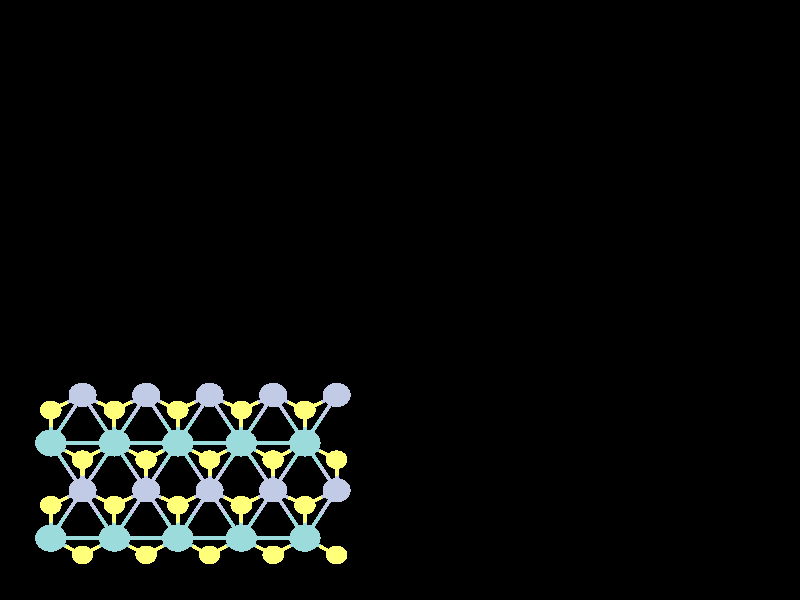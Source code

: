 #include "colors.inc"
#include "finish.inc"

global_settings {assumed_gamma 1 max_trace_level 6}
background {color White transmit 1.0}
camera {orthographic
  right -39.36*x up 34.04*y
  direction 1.00*z
  location <0,0,50.00> look_at <0,0,0>}


light_source {<  2.00,   3.00,  40.00> color White
  area_light <0.70, 0, 0>, <0, 0.70, 0>, 3, 3
  adaptive 1 jitter}
// no fog
#declare simple = finish {phong 0.7}
#declare pale = finish {ambient 0.5 diffuse 0.85 roughness 0.001 specular 0.200 }
#declare intermediate = finish {ambient 0.3 diffuse 0.6 specular 0.1 roughness 0.04}
#declare vmd = finish {ambient 0.0 diffuse 0.65 phong 0.1 phong_size 40.0 specular 0.5 }
#declare jmol = finish {ambient 0.2 diffuse 0.6 specular 1 roughness 0.001 metallic}
#declare ase2 = finish {ambient 0.05 brilliance 3 diffuse 0.6 metallic specular 0.7 roughness 0.04 reflection 0.15}
#declare ase3 = finish {ambient 0.15 brilliance 2 diffuse 0.6 metallic specular 1.0 roughness 0.001 reflection 0.0}
#declare glass = finish {ambient 0.05 diffuse 0.3 specular 1.0 roughness 0.001}
#declare glass2 = finish {ambient 0.01 diffuse 0.3 specular 1.0 reflection 0.25 roughness 0.001}
#declare Rcell = 0.000;
#declare Rbond = 0.100;

#macro atom(LOC, R, COL, TRANS, FIN)
  sphere{LOC, R texture{pigment{color COL transmit TRANS} finish{FIN}}}
#end
#macro constrain(LOC, R, COL, TRANS FIN)
union{torus{R, Rcell rotate 45*z texture{pigment{color COL transmit TRANS} finish{FIN}}}
     torus{R, Rcell rotate -45*z texture{pigment{color COL transmit TRANS} finish{FIN}}}
     translate LOC}
#end

cylinder {<-18.74, -16.21, -18.09>, < 18.74, -16.21, -18.09>, Rcell pigment {Black}}
cylinder {<-18.74,  16.21, -18.09>, < 18.74,  16.21, -18.09>, Rcell pigment {Black}}
cylinder {<-18.74,  16.21,   0.00>, < 18.74,  16.21,   0.00>, Rcell pigment {Black}}
cylinder {<-18.74, -16.21,   0.00>, < 18.74, -16.21,   0.00>, Rcell pigment {Black}}
cylinder {<-18.74, -16.21, -18.09>, <-18.74,  16.21, -18.09>, Rcell pigment {Black}}
cylinder {< 18.74, -16.21, -18.09>, < 18.74,  16.21, -18.09>, Rcell pigment {Black}}
cylinder {< 18.74, -16.21,   0.00>, < 18.74,  16.21,   0.00>, Rcell pigment {Black}}
cylinder {<-18.74, -16.21,   0.00>, <-18.74,  16.21,   0.00>, Rcell pigment {Black}}
cylinder {<-18.74, -16.21, -18.09>, <-18.74, -16.21,   0.00>, Rcell pigment {Black}}
cylinder {< 18.74, -16.21, -18.09>, < 18.74, -16.21,   0.00>, Rcell pigment {Black}}
cylinder {< 18.74,  16.21, -18.09>, < 18.74,  16.21,   0.00>, Rcell pigment {Black}}
cylinder {<-18.74,  16.21, -18.09>, <-18.74,  16.21,   0.00>, Rcell pigment {Black}}
atom(<-17.18, -13.51,  -9.05>, 0.77, rgb <0.33, 0.71, 0.71>, 0.0, ase3) // #0
atom(<-14.05, -13.51,  -9.05>, 0.77, rgb <0.33, 0.71, 0.71>, 0.0, ase3) // #1
atom(<-17.18, -11.64,  -7.56>, 0.53, rgb <1.00, 1.00, 0.19>, 0.0, ase3) // #2
atom(<-17.18, -11.64, -10.54>, 0.53, rgb <1.00, 1.00, 0.19>, 0.0, ase3) // #3
atom(<-15.62, -14.46, -10.59>, 0.53, rgb <1.00, 1.00, 0.19>, 0.0, ase3) // #4
atom(<-14.05, -11.64,  -7.56>, 0.53, rgb <1.00, 1.00, 0.19>, 0.0, ase3) // #5
atom(<-15.62, -14.46,  -7.50>, 0.53, rgb <1.00, 1.00, 0.19>, 0.0, ase3) // #6
atom(<-14.05, -11.64, -10.54>, 0.53, rgb <1.00, 1.00, 0.19>, 0.0, ase3) // #7
atom(<-15.62, -10.79,  -9.05>, 0.69, rgb <0.54, 0.60, 0.78>, 0.0, ase3) // #8
atom(<-17.18,  -8.11,  -9.05>, 0.77, rgb <0.33, 0.71, 0.71>, 0.0, ase3) // #9
atom(<-14.05,  -8.11,  -9.05>, 0.77, rgb <0.33, 0.71, 0.71>, 0.0, ase3) // #10
atom(<-17.18,  -6.24,  -7.56>, 0.53, rgb <1.00, 1.00, 0.19>, 0.0, ase3) // #11
atom(<-17.18,  -6.24, -10.54>, 0.53, rgb <1.00, 1.00, 0.19>, 0.0, ase3) // #12
atom(<-15.62,  -9.06, -10.59>, 0.53, rgb <1.00, 1.00, 0.19>, 0.0, ase3) // #13
atom(<-14.05,  -6.24,  -7.56>, 0.53, rgb <1.00, 1.00, 0.19>, 0.0, ase3) // #14
atom(<-15.62,  -9.06,  -7.50>, 0.53, rgb <1.00, 1.00, 0.19>, 0.0, ase3) // #15
atom(<-14.05,  -6.24, -10.54>, 0.53, rgb <1.00, 1.00, 0.19>, 0.0, ase3) // #16
atom(<-15.62,  -5.39,  -9.05>, 0.69, rgb <0.54, 0.60, 0.78>, 0.0, ase3) // #17
atom(<-10.93, -13.51,  -9.05>, 0.77, rgb <0.33, 0.71, 0.71>, 0.0, ase3) // #18
atom(< -7.81, -13.51,  -9.05>, 0.77, rgb <0.33, 0.71, 0.71>, 0.0, ase3) // #19
atom(<-12.49, -14.46, -10.59>, 0.53, rgb <1.00, 1.00, 0.19>, 0.0, ase3) // #20
atom(<-10.93, -11.64,  -7.56>, 0.53, rgb <1.00, 1.00, 0.19>, 0.0, ase3) // #21
atom(<-12.49, -14.46,  -7.50>, 0.53, rgb <1.00, 1.00, 0.19>, 0.0, ase3) // #22
atom(<-10.93, -11.64, -10.54>, 0.53, rgb <1.00, 1.00, 0.19>, 0.0, ase3) // #23
atom(< -9.37, -14.46, -10.59>, 0.53, rgb <1.00, 1.00, 0.19>, 0.0, ase3) // #24
atom(< -7.80, -11.64,  -7.56>, 0.53, rgb <1.00, 1.00, 0.19>, 0.0, ase3) // #25
atom(< -9.37, -14.46,  -7.50>, 0.53, rgb <1.00, 1.00, 0.19>, 0.0, ase3) // #26
atom(< -7.81, -11.64, -10.54>, 0.53, rgb <1.00, 1.00, 0.19>, 0.0, ase3) // #27
atom(<-12.49, -10.79,  -9.05>, 0.69, rgb <0.54, 0.60, 0.78>, 0.0, ase3) // #28
atom(< -9.37, -10.79,  -9.05>, 0.69, rgb <0.54, 0.60, 0.78>, 0.0, ase3) // #29
atom(<-10.93,  -8.11,  -9.05>, 0.77, rgb <0.33, 0.71, 0.71>, 0.0, ase3) // #30
atom(< -7.81,  -8.11,  -9.05>, 0.77, rgb <0.33, 0.71, 0.71>, 0.0, ase3) // #31
atom(<-12.49,  -9.06, -10.59>, 0.53, rgb <1.00, 1.00, 0.19>, 0.0, ase3) // #32
atom(<-10.93,  -6.24,  -7.56>, 0.53, rgb <1.00, 1.00, 0.19>, 0.0, ase3) // #33
atom(<-12.49,  -9.06,  -7.50>, 0.53, rgb <1.00, 1.00, 0.19>, 0.0, ase3) // #34
atom(<-10.93,  -6.24, -10.54>, 0.53, rgb <1.00, 1.00, 0.19>, 0.0, ase3) // #35
atom(< -9.37,  -9.06, -10.59>, 0.53, rgb <1.00, 1.00, 0.19>, 0.0, ase3) // #36
atom(< -7.80,  -6.24,  -7.56>, 0.53, rgb <1.00, 1.00, 0.19>, 0.0, ase3) // #37
atom(< -9.37,  -9.06,  -7.50>, 0.53, rgb <1.00, 1.00, 0.19>, 0.0, ase3) // #38
atom(< -7.81,  -6.24, -10.54>, 0.53, rgb <1.00, 1.00, 0.19>, 0.0, ase3) // #39
atom(<-12.49,  -5.39,  -9.05>, 0.69, rgb <0.54, 0.60, 0.78>, 0.0, ase3) // #40
atom(< -9.37,  -5.39,  -9.05>, 0.69, rgb <0.54, 0.60, 0.78>, 0.0, ase3) // #41
atom(< -4.68, -13.51,  -9.05>, 0.77, rgb <0.33, 0.71, 0.71>, 0.0, ase3) // #42
atom(< -6.24, -14.46, -10.59>, 0.53, rgb <1.00, 1.00, 0.19>, 0.0, ase3) // #43
atom(< -4.68, -11.64,  -7.56>, 0.53, rgb <1.00, 1.00, 0.19>, 0.0, ase3) // #44
atom(< -6.24, -14.46,  -7.50>, 0.53, rgb <1.00, 1.00, 0.19>, 0.0, ase3) // #45
atom(< -4.68, -11.64, -10.54>, 0.53, rgb <1.00, 1.00, 0.19>, 0.0, ase3) // #46
atom(< -3.12, -14.46, -10.59>, 0.53, rgb <1.00, 1.00, 0.19>, 0.0, ase3) // #47
atom(< -3.12, -14.46,  -7.50>, 0.53, rgb <1.00, 1.00, 0.19>, 0.0, ase3) // #48
atom(< -6.24, -10.79,  -9.05>, 0.69, rgb <0.54, 0.60, 0.78>, 0.0, ase3) // #49
atom(< -3.12, -10.79,  -9.05>, 0.69, rgb <0.54, 0.60, 0.78>, 0.0, ase3) // #50
atom(< -4.68,  -8.11,  -9.05>, 0.77, rgb <0.33, 0.71, 0.71>, 0.0, ase3) // #51
atom(< -6.24,  -9.06, -10.59>, 0.53, rgb <1.00, 1.00, 0.19>, 0.0, ase3) // #52
atom(< -4.68,  -6.24,  -7.56>, 0.53, rgb <1.00, 1.00, 0.19>, 0.0, ase3) // #53
atom(< -6.24,  -9.06,  -7.50>, 0.53, rgb <1.00, 1.00, 0.19>, 0.0, ase3) // #54
atom(< -4.68,  -6.24, -10.54>, 0.53, rgb <1.00, 1.00, 0.19>, 0.0, ase3) // #55
atom(< -3.12,  -9.06, -10.59>, 0.53, rgb <1.00, 1.00, 0.19>, 0.0, ase3) // #56
atom(< -3.12,  -9.06,  -7.50>, 0.53, rgb <1.00, 1.00, 0.19>, 0.0, ase3) // #57
atom(< -6.24,  -5.39,  -9.05>, 0.69, rgb <0.54, 0.60, 0.78>, 0.0, ase3) // #58
atom(< -3.12,  -5.39,  -9.05>, 0.69, rgb <0.54, 0.60, 0.78>, 0.0, ase3) // #59
cylinder {<-17.18, -13.51,  -9.05>, <-15.62, -13.51,  -9.05>, Rbond texture{pigment {color rgb <0.33, 0.71, 0.71> transmit 0.0} finish{ase3}}}
cylinder {<-14.05, -13.51,  -9.05>, <-15.62, -13.51,  -9.05>, Rbond texture{pigment {color rgb <0.33, 0.71, 0.71> transmit 0.0} finish{ase3}}}
cylinder {<-17.18, -13.51,  -9.05>, <-16.40, -13.99,  -9.82>, Rbond texture{pigment {color rgb <0.33, 0.71, 0.71> transmit 0.0} finish{ase3}}}
cylinder {<-15.62, -14.46, -10.59>, <-16.40, -13.99,  -9.82>, Rbond texture{pigment {color rgb <1.00, 1.00, 0.19> transmit 0.0} finish{ase3}}}
cylinder {<-17.18, -13.51,  -9.05>, <-16.40, -13.99,  -8.27>, Rbond texture{pigment {color rgb <0.33, 0.71, 0.71> transmit 0.0} finish{ase3}}}
cylinder {<-15.62, -14.46,  -7.50>, <-16.40, -13.99,  -8.27>, Rbond texture{pigment {color rgb <1.00, 1.00, 0.19> transmit 0.0} finish{ase3}}}
cylinder {<-17.18, -13.51,  -9.05>, <-16.40, -12.15,  -9.05>, Rbond texture{pigment {color rgb <0.33, 0.71, 0.71> transmit 0.0} finish{ase3}}}
cylinder {<-15.62, -10.79,  -9.05>, <-16.40, -12.15,  -9.05>, Rbond texture{pigment {color rgb <0.54, 0.60, 0.78> transmit 0.0} finish{ase3}}}
cylinder {<-17.18, -13.51,  -9.05>, <-17.18, -12.58,  -8.30>, Rbond texture{pigment {color rgb <0.33, 0.71, 0.71> transmit 0.0} finish{ase3}}}
cylinder {<-17.18, -11.64,  -7.56>, <-17.18, -12.58,  -8.30>, Rbond texture{pigment {color rgb <1.00, 1.00, 0.19> transmit 0.0} finish{ase3}}}
cylinder {<-17.18, -13.51,  -9.05>, <-17.18, -12.58,  -9.79>, Rbond texture{pigment {color rgb <0.33, 0.71, 0.71> transmit 0.0} finish{ase3}}}
cylinder {<-17.18, -11.64, -10.54>, <-17.18, -12.58,  -9.79>, Rbond texture{pigment {color rgb <1.00, 1.00, 0.19> transmit 0.0} finish{ase3}}}
cylinder {<-14.05, -13.51,  -9.05>, <-12.49, -13.51,  -9.05>, Rbond texture{pigment {color rgb <0.33, 0.71, 0.71> transmit 0.0} finish{ase3}}}
cylinder {<-10.93, -13.51,  -9.05>, <-12.49, -13.51,  -9.05>, Rbond texture{pigment {color rgb <0.33, 0.71, 0.71> transmit 0.0} finish{ase3}}}
cylinder {<-14.05, -13.51,  -9.05>, <-13.27, -13.99,  -9.82>, Rbond texture{pigment {color rgb <0.33, 0.71, 0.71> transmit 0.0} finish{ase3}}}
cylinder {<-12.49, -14.46, -10.59>, <-13.27, -13.99,  -9.82>, Rbond texture{pigment {color rgb <1.00, 1.00, 0.19> transmit 0.0} finish{ase3}}}
cylinder {<-14.05, -13.51,  -9.05>, <-13.27, -13.99,  -8.27>, Rbond texture{pigment {color rgb <0.33, 0.71, 0.71> transmit 0.0} finish{ase3}}}
cylinder {<-12.49, -14.46,  -7.50>, <-13.27, -13.99,  -8.27>, Rbond texture{pigment {color rgb <1.00, 1.00, 0.19> transmit 0.0} finish{ase3}}}
cylinder {<-14.05, -13.51,  -9.05>, <-14.83, -13.99,  -9.82>, Rbond texture{pigment {color rgb <0.33, 0.71, 0.71> transmit 0.0} finish{ase3}}}
cylinder {<-15.62, -14.46, -10.59>, <-14.83, -13.99,  -9.82>, Rbond texture{pigment {color rgb <1.00, 1.00, 0.19> transmit 0.0} finish{ase3}}}
cylinder {<-14.05, -13.51,  -9.05>, <-14.83, -13.99,  -8.27>, Rbond texture{pigment {color rgb <0.33, 0.71, 0.71> transmit 0.0} finish{ase3}}}
cylinder {<-15.62, -14.46,  -7.50>, <-14.83, -13.99,  -8.27>, Rbond texture{pigment {color rgb <1.00, 1.00, 0.19> transmit 0.0} finish{ase3}}}
cylinder {<-14.05, -13.51,  -9.05>, <-14.83, -12.15,  -9.05>, Rbond texture{pigment {color rgb <0.33, 0.71, 0.71> transmit 0.0} finish{ase3}}}
cylinder {<-15.62, -10.79,  -9.05>, <-14.83, -12.15,  -9.05>, Rbond texture{pigment {color rgb <0.54, 0.60, 0.78> transmit 0.0} finish{ase3}}}
cylinder {<-14.05, -13.51,  -9.05>, <-14.05, -12.58,  -9.79>, Rbond texture{pigment {color rgb <0.33, 0.71, 0.71> transmit 0.0} finish{ase3}}}
cylinder {<-14.05, -11.64, -10.54>, <-14.05, -12.58,  -9.79>, Rbond texture{pigment {color rgb <1.00, 1.00, 0.19> transmit 0.0} finish{ase3}}}
cylinder {<-14.05, -13.51,  -9.05>, <-14.05, -12.58,  -8.30>, Rbond texture{pigment {color rgb <0.33, 0.71, 0.71> transmit 0.0} finish{ase3}}}
cylinder {<-14.05, -11.64,  -7.56>, <-14.05, -12.58,  -8.30>, Rbond texture{pigment {color rgb <1.00, 1.00, 0.19> transmit 0.0} finish{ase3}}}
cylinder {<-14.05, -13.51,  -9.05>, <-13.27, -12.15,  -9.05>, Rbond texture{pigment {color rgb <0.33, 0.71, 0.71> transmit 0.0} finish{ase3}}}
cylinder {<-12.49, -10.79,  -9.05>, <-13.27, -12.15,  -9.05>, Rbond texture{pigment {color rgb <0.54, 0.60, 0.78> transmit 0.0} finish{ase3}}}
cylinder {<-17.18, -11.64,  -7.56>, <-16.40, -11.22,  -8.30>, Rbond texture{pigment {color rgb <1.00, 1.00, 0.19> transmit 0.0} finish{ase3}}}
cylinder {<-15.62, -10.79,  -9.05>, <-16.40, -11.22,  -8.30>, Rbond texture{pigment {color rgb <0.54, 0.60, 0.78> transmit 0.0} finish{ase3}}}
cylinder {<-17.18, -11.64, -10.54>, <-16.40, -11.22,  -9.79>, Rbond texture{pigment {color rgb <1.00, 1.00, 0.19> transmit 0.0} finish{ase3}}}
cylinder {<-15.62, -10.79,  -9.05>, <-16.40, -11.22,  -9.79>, Rbond texture{pigment {color rgb <0.54, 0.60, 0.78> transmit 0.0} finish{ase3}}}
cylinder {<-14.05, -11.64,  -7.56>, <-14.83, -11.22,  -8.30>, Rbond texture{pigment {color rgb <1.00, 1.00, 0.19> transmit 0.0} finish{ase3}}}
cylinder {<-15.62, -10.79,  -9.05>, <-14.83, -11.22,  -8.30>, Rbond texture{pigment {color rgb <0.54, 0.60, 0.78> transmit 0.0} finish{ase3}}}
cylinder {<-14.05, -11.64,  -7.56>, <-13.27, -11.22,  -8.30>, Rbond texture{pigment {color rgb <1.00, 1.00, 0.19> transmit 0.0} finish{ase3}}}
cylinder {<-12.49, -10.79,  -9.05>, <-13.27, -11.22,  -8.30>, Rbond texture{pigment {color rgb <0.54, 0.60, 0.78> transmit 0.0} finish{ase3}}}
cylinder {<-14.05, -11.64, -10.54>, <-14.83, -11.22,  -9.79>, Rbond texture{pigment {color rgb <1.00, 1.00, 0.19> transmit 0.0} finish{ase3}}}
cylinder {<-15.62, -10.79,  -9.05>, <-14.83, -11.22,  -9.79>, Rbond texture{pigment {color rgb <0.54, 0.60, 0.78> transmit 0.0} finish{ase3}}}
cylinder {<-14.05, -11.64, -10.54>, <-13.27, -11.22,  -9.79>, Rbond texture{pigment {color rgb <1.00, 1.00, 0.19> transmit 0.0} finish{ase3}}}
cylinder {<-12.49, -10.79,  -9.05>, <-13.27, -11.22,  -9.79>, Rbond texture{pigment {color rgb <0.54, 0.60, 0.78> transmit 0.0} finish{ase3}}}
cylinder {<-15.62, -10.79,  -9.05>, <-15.62,  -9.93,  -9.82>, Rbond texture{pigment {color rgb <0.54, 0.60, 0.78> transmit 0.0} finish{ase3}}}
cylinder {<-15.62,  -9.06, -10.59>, <-15.62,  -9.93,  -9.82>, Rbond texture{pigment {color rgb <1.00, 1.00, 0.19> transmit 0.0} finish{ase3}}}
cylinder {<-15.62, -10.79,  -9.05>, <-15.62,  -9.93,  -8.27>, Rbond texture{pigment {color rgb <0.54, 0.60, 0.78> transmit 0.0} finish{ase3}}}
cylinder {<-15.62,  -9.06,  -7.50>, <-15.62,  -9.93,  -8.27>, Rbond texture{pigment {color rgb <1.00, 1.00, 0.19> transmit 0.0} finish{ase3}}}
cylinder {<-15.62, -10.79,  -9.05>, <-14.83,  -9.45,  -9.05>, Rbond texture{pigment {color rgb <0.54, 0.60, 0.78> transmit 0.0} finish{ase3}}}
cylinder {<-14.05,  -8.11,  -9.05>, <-14.83,  -9.45,  -9.05>, Rbond texture{pigment {color rgb <0.33, 0.71, 0.71> transmit 0.0} finish{ase3}}}
cylinder {<-15.62, -10.79,  -9.05>, <-16.40,  -9.45,  -9.05>, Rbond texture{pigment {color rgb <0.54, 0.60, 0.78> transmit 0.0} finish{ase3}}}
cylinder {<-17.18,  -8.11,  -9.05>, <-16.40,  -9.45,  -9.05>, Rbond texture{pigment {color rgb <0.33, 0.71, 0.71> transmit 0.0} finish{ase3}}}
cylinder {<-17.18,  -8.11,  -9.05>, <-16.40,  -8.58,  -9.82>, Rbond texture{pigment {color rgb <0.33, 0.71, 0.71> transmit 0.0} finish{ase3}}}
cylinder {<-15.62,  -9.06, -10.59>, <-16.40,  -8.58,  -9.82>, Rbond texture{pigment {color rgb <1.00, 1.00, 0.19> transmit 0.0} finish{ase3}}}
cylinder {<-17.18,  -8.11,  -9.05>, <-16.40,  -8.58,  -8.27>, Rbond texture{pigment {color rgb <0.33, 0.71, 0.71> transmit 0.0} finish{ase3}}}
cylinder {<-15.62,  -9.06,  -7.50>, <-16.40,  -8.58,  -8.27>, Rbond texture{pigment {color rgb <1.00, 1.00, 0.19> transmit 0.0} finish{ase3}}}
cylinder {<-17.18,  -8.11,  -9.05>, <-16.40,  -6.75,  -9.05>, Rbond texture{pigment {color rgb <0.33, 0.71, 0.71> transmit 0.0} finish{ase3}}}
cylinder {<-15.62,  -5.39,  -9.05>, <-16.40,  -6.75,  -9.05>, Rbond texture{pigment {color rgb <0.54, 0.60, 0.78> transmit 0.0} finish{ase3}}}
cylinder {<-17.18,  -8.11,  -9.05>, <-17.18,  -7.17,  -9.79>, Rbond texture{pigment {color rgb <0.33, 0.71, 0.71> transmit 0.0} finish{ase3}}}
cylinder {<-17.18,  -6.24, -10.54>, <-17.18,  -7.17,  -9.79>, Rbond texture{pigment {color rgb <1.00, 1.00, 0.19> transmit 0.0} finish{ase3}}}
cylinder {<-17.18,  -8.11,  -9.05>, <-17.18,  -7.17,  -8.30>, Rbond texture{pigment {color rgb <0.33, 0.71, 0.71> transmit 0.0} finish{ase3}}}
cylinder {<-17.18,  -6.24,  -7.56>, <-17.18,  -7.17,  -8.30>, Rbond texture{pigment {color rgb <1.00, 1.00, 0.19> transmit 0.0} finish{ase3}}}
cylinder {<-17.18,  -8.11,  -9.05>, <-15.62,  -8.11,  -9.05>, Rbond texture{pigment {color rgb <0.33, 0.71, 0.71> transmit 0.0} finish{ase3}}}
cylinder {<-14.05,  -8.11,  -9.05>, <-15.62,  -8.11,  -9.05>, Rbond texture{pigment {color rgb <0.33, 0.71, 0.71> transmit 0.0} finish{ase3}}}
cylinder {<-14.05,  -8.11,  -9.05>, <-13.27,  -9.45,  -9.05>, Rbond texture{pigment {color rgb <0.33, 0.71, 0.71> transmit 0.0} finish{ase3}}}
cylinder {<-12.49, -10.79,  -9.05>, <-13.27,  -9.45,  -9.05>, Rbond texture{pigment {color rgb <0.54, 0.60, 0.78> transmit 0.0} finish{ase3}}}
cylinder {<-14.05,  -8.11,  -9.05>, <-14.83,  -8.58,  -9.82>, Rbond texture{pigment {color rgb <0.33, 0.71, 0.71> transmit 0.0} finish{ase3}}}
cylinder {<-15.62,  -9.06, -10.59>, <-14.83,  -8.58,  -9.82>, Rbond texture{pigment {color rgb <1.00, 1.00, 0.19> transmit 0.0} finish{ase3}}}
cylinder {<-14.05,  -8.11,  -9.05>, <-13.27,  -8.58,  -8.27>, Rbond texture{pigment {color rgb <0.33, 0.71, 0.71> transmit 0.0} finish{ase3}}}
cylinder {<-12.49,  -9.06,  -7.50>, <-13.27,  -8.58,  -8.27>, Rbond texture{pigment {color rgb <1.00, 1.00, 0.19> transmit 0.0} finish{ase3}}}
cylinder {<-14.05,  -8.11,  -9.05>, <-14.83,  -8.58,  -8.27>, Rbond texture{pigment {color rgb <0.33, 0.71, 0.71> transmit 0.0} finish{ase3}}}
cylinder {<-15.62,  -9.06,  -7.50>, <-14.83,  -8.58,  -8.27>, Rbond texture{pigment {color rgb <1.00, 1.00, 0.19> transmit 0.0} finish{ase3}}}
cylinder {<-14.05,  -8.11,  -9.05>, <-14.83,  -6.75,  -9.05>, Rbond texture{pigment {color rgb <0.33, 0.71, 0.71> transmit 0.0} finish{ase3}}}
cylinder {<-15.62,  -5.39,  -9.05>, <-14.83,  -6.75,  -9.05>, Rbond texture{pigment {color rgb <0.54, 0.60, 0.78> transmit 0.0} finish{ase3}}}
cylinder {<-14.05,  -8.11,  -9.05>, <-13.27,  -6.75,  -9.05>, Rbond texture{pigment {color rgb <0.33, 0.71, 0.71> transmit 0.0} finish{ase3}}}
cylinder {<-12.49,  -5.39,  -9.05>, <-13.27,  -6.75,  -9.05>, Rbond texture{pigment {color rgb <0.54, 0.60, 0.78> transmit 0.0} finish{ase3}}}
cylinder {<-14.05,  -8.11,  -9.05>, <-14.05,  -7.17,  -9.79>, Rbond texture{pigment {color rgb <0.33, 0.71, 0.71> transmit 0.0} finish{ase3}}}
cylinder {<-14.05,  -6.24, -10.54>, <-14.05,  -7.17,  -9.79>, Rbond texture{pigment {color rgb <1.00, 1.00, 0.19> transmit 0.0} finish{ase3}}}
cylinder {<-14.05,  -8.11,  -9.05>, <-12.49,  -8.11,  -9.05>, Rbond texture{pigment {color rgb <0.33, 0.71, 0.71> transmit 0.0} finish{ase3}}}
cylinder {<-10.93,  -8.11,  -9.05>, <-12.49,  -8.11,  -9.05>, Rbond texture{pigment {color rgb <0.33, 0.71, 0.71> transmit 0.0} finish{ase3}}}
cylinder {<-14.05,  -8.11,  -9.05>, <-14.05,  -7.17,  -8.30>, Rbond texture{pigment {color rgb <0.33, 0.71, 0.71> transmit 0.0} finish{ase3}}}
cylinder {<-14.05,  -6.24,  -7.56>, <-14.05,  -7.17,  -8.30>, Rbond texture{pigment {color rgb <1.00, 1.00, 0.19> transmit 0.0} finish{ase3}}}
cylinder {<-14.05,  -8.11,  -9.05>, <-13.27,  -8.58,  -9.82>, Rbond texture{pigment {color rgb <0.33, 0.71, 0.71> transmit 0.0} finish{ase3}}}
cylinder {<-12.49,  -9.06, -10.59>, <-13.27,  -8.58,  -9.82>, Rbond texture{pigment {color rgb <1.00, 1.00, 0.19> transmit 0.0} finish{ase3}}}
cylinder {<-17.18,  -6.24,  -7.56>, <-16.40,  -5.82,  -8.30>, Rbond texture{pigment {color rgb <1.00, 1.00, 0.19> transmit 0.0} finish{ase3}}}
cylinder {<-15.62,  -5.39,  -9.05>, <-16.40,  -5.82,  -8.30>, Rbond texture{pigment {color rgb <0.54, 0.60, 0.78> transmit 0.0} finish{ase3}}}
cylinder {<-17.18,  -6.24, -10.54>, <-16.40,  -5.82,  -9.79>, Rbond texture{pigment {color rgb <1.00, 1.00, 0.19> transmit 0.0} finish{ase3}}}
cylinder {<-15.62,  -5.39,  -9.05>, <-16.40,  -5.82,  -9.79>, Rbond texture{pigment {color rgb <0.54, 0.60, 0.78> transmit 0.0} finish{ase3}}}
cylinder {<-14.05,  -6.24,  -7.56>, <-14.83,  -5.82,  -8.30>, Rbond texture{pigment {color rgb <1.00, 1.00, 0.19> transmit 0.0} finish{ase3}}}
cylinder {<-15.62,  -5.39,  -9.05>, <-14.83,  -5.82,  -8.30>, Rbond texture{pigment {color rgb <0.54, 0.60, 0.78> transmit 0.0} finish{ase3}}}
cylinder {<-14.05,  -6.24,  -7.56>, <-13.27,  -5.82,  -8.30>, Rbond texture{pigment {color rgb <1.00, 1.00, 0.19> transmit 0.0} finish{ase3}}}
cylinder {<-12.49,  -5.39,  -9.05>, <-13.27,  -5.82,  -8.30>, Rbond texture{pigment {color rgb <0.54, 0.60, 0.78> transmit 0.0} finish{ase3}}}
cylinder {<-14.05,  -6.24, -10.54>, <-14.83,  -5.82,  -9.79>, Rbond texture{pigment {color rgb <1.00, 1.00, 0.19> transmit 0.0} finish{ase3}}}
cylinder {<-15.62,  -5.39,  -9.05>, <-14.83,  -5.82,  -9.79>, Rbond texture{pigment {color rgb <0.54, 0.60, 0.78> transmit 0.0} finish{ase3}}}
cylinder {<-14.05,  -6.24, -10.54>, <-13.27,  -5.82,  -9.79>, Rbond texture{pigment {color rgb <1.00, 1.00, 0.19> transmit 0.0} finish{ase3}}}
cylinder {<-12.49,  -5.39,  -9.05>, <-13.27,  -5.82,  -9.79>, Rbond texture{pigment {color rgb <0.54, 0.60, 0.78> transmit 0.0} finish{ase3}}}
cylinder {<-10.93, -13.51,  -9.05>, <-11.71, -13.99,  -9.82>, Rbond texture{pigment {color rgb <0.33, 0.71, 0.71> transmit 0.0} finish{ase3}}}
cylinder {<-12.49, -14.46, -10.59>, <-11.71, -13.99,  -9.82>, Rbond texture{pigment {color rgb <1.00, 1.00, 0.19> transmit 0.0} finish{ase3}}}
cylinder {<-10.93, -13.51,  -9.05>, <-11.71, -13.99,  -8.27>, Rbond texture{pigment {color rgb <0.33, 0.71, 0.71> transmit 0.0} finish{ase3}}}
cylinder {<-12.49, -14.46,  -7.50>, <-11.71, -13.99,  -8.27>, Rbond texture{pigment {color rgb <1.00, 1.00, 0.19> transmit 0.0} finish{ase3}}}
cylinder {<-10.93, -13.51,  -9.05>, <-10.93, -12.58,  -8.30>, Rbond texture{pigment {color rgb <0.33, 0.71, 0.71> transmit 0.0} finish{ase3}}}
cylinder {<-10.93, -11.64,  -7.56>, <-10.93, -12.58,  -8.30>, Rbond texture{pigment {color rgb <1.00, 1.00, 0.19> transmit 0.0} finish{ase3}}}
cylinder {<-10.93, -13.51,  -9.05>, <-10.93, -12.58,  -9.79>, Rbond texture{pigment {color rgb <0.33, 0.71, 0.71> transmit 0.0} finish{ase3}}}
cylinder {<-10.93, -11.64, -10.54>, <-10.93, -12.58,  -9.79>, Rbond texture{pigment {color rgb <1.00, 1.00, 0.19> transmit 0.0} finish{ase3}}}
cylinder {<-10.93, -13.51,  -9.05>, <-11.71, -12.15,  -9.05>, Rbond texture{pigment {color rgb <0.33, 0.71, 0.71> transmit 0.0} finish{ase3}}}
cylinder {<-12.49, -10.79,  -9.05>, <-11.71, -12.15,  -9.05>, Rbond texture{pigment {color rgb <0.54, 0.60, 0.78> transmit 0.0} finish{ase3}}}
cylinder {<-10.93, -13.51,  -9.05>, <-10.15, -13.99,  -8.27>, Rbond texture{pigment {color rgb <0.33, 0.71, 0.71> transmit 0.0} finish{ase3}}}
cylinder {< -9.37, -14.46,  -7.50>, <-10.15, -13.99,  -8.27>, Rbond texture{pigment {color rgb <1.00, 1.00, 0.19> transmit 0.0} finish{ase3}}}
cylinder {<-10.93, -13.51,  -9.05>, <-10.15, -13.99,  -9.82>, Rbond texture{pigment {color rgb <0.33, 0.71, 0.71> transmit 0.0} finish{ase3}}}
cylinder {< -9.37, -14.46, -10.59>, <-10.15, -13.99,  -9.82>, Rbond texture{pigment {color rgb <1.00, 1.00, 0.19> transmit 0.0} finish{ase3}}}
cylinder {<-10.93, -13.51,  -9.05>, < -9.37, -13.51,  -9.05>, Rbond texture{pigment {color rgb <0.33, 0.71, 0.71> transmit 0.0} finish{ase3}}}
cylinder {< -7.81, -13.51,  -9.05>, < -9.37, -13.51,  -9.05>, Rbond texture{pigment {color rgb <0.33, 0.71, 0.71> transmit 0.0} finish{ase3}}}
cylinder {<-10.93, -13.51,  -9.05>, <-10.15, -12.15,  -9.05>, Rbond texture{pigment {color rgb <0.33, 0.71, 0.71> transmit 0.0} finish{ase3}}}
cylinder {< -9.37, -10.79,  -9.05>, <-10.15, -12.15,  -9.05>, Rbond texture{pigment {color rgb <0.54, 0.60, 0.78> transmit 0.0} finish{ase3}}}
cylinder {< -7.81, -13.51,  -9.05>, < -8.59, -13.99,  -8.27>, Rbond texture{pigment {color rgb <0.33, 0.71, 0.71> transmit 0.0} finish{ase3}}}
cylinder {< -9.37, -14.46,  -7.50>, < -8.59, -13.99,  -8.27>, Rbond texture{pigment {color rgb <1.00, 1.00, 0.19> transmit 0.0} finish{ase3}}}
cylinder {< -7.81, -13.51,  -9.05>, < -8.59, -13.99,  -9.82>, Rbond texture{pigment {color rgb <0.33, 0.71, 0.71> transmit 0.0} finish{ase3}}}
cylinder {< -9.37, -14.46, -10.59>, < -8.59, -13.99,  -9.82>, Rbond texture{pigment {color rgb <1.00, 1.00, 0.19> transmit 0.0} finish{ase3}}}
cylinder {< -7.81, -13.51,  -9.05>, < -7.02, -13.99,  -8.27>, Rbond texture{pigment {color rgb <0.33, 0.71, 0.71> transmit 0.0} finish{ase3}}}
cylinder {< -6.24, -14.46,  -7.50>, < -7.02, -13.99,  -8.27>, Rbond texture{pigment {color rgb <1.00, 1.00, 0.19> transmit 0.0} finish{ase3}}}
cylinder {< -7.81, -13.51,  -9.05>, < -7.81, -12.58,  -9.79>, Rbond texture{pigment {color rgb <0.33, 0.71, 0.71> transmit 0.0} finish{ase3}}}
cylinder {< -7.81, -11.64, -10.54>, < -7.81, -12.58,  -9.79>, Rbond texture{pigment {color rgb <1.00, 1.00, 0.19> transmit 0.0} finish{ase3}}}
cylinder {< -7.81, -13.51,  -9.05>, < -7.80, -12.58,  -8.30>, Rbond texture{pigment {color rgb <0.33, 0.71, 0.71> transmit 0.0} finish{ase3}}}
cylinder {< -7.80, -11.64,  -7.56>, < -7.80, -12.58,  -8.30>, Rbond texture{pigment {color rgb <1.00, 1.00, 0.19> transmit 0.0} finish{ase3}}}
cylinder {< -7.81, -13.51,  -9.05>, < -6.24, -13.51,  -9.05>, Rbond texture{pigment {color rgb <0.33, 0.71, 0.71> transmit 0.0} finish{ase3}}}
cylinder {< -4.68, -13.51,  -9.05>, < -6.24, -13.51,  -9.05>, Rbond texture{pigment {color rgb <0.33, 0.71, 0.71> transmit 0.0} finish{ase3}}}
cylinder {< -7.81, -13.51,  -9.05>, < -7.02, -13.99,  -9.82>, Rbond texture{pigment {color rgb <0.33, 0.71, 0.71> transmit 0.0} finish{ase3}}}
cylinder {< -6.24, -14.46, -10.59>, < -7.02, -13.99,  -9.82>, Rbond texture{pigment {color rgb <1.00, 1.00, 0.19> transmit 0.0} finish{ase3}}}
cylinder {< -7.81, -13.51,  -9.05>, < -8.59, -12.15,  -9.05>, Rbond texture{pigment {color rgb <0.33, 0.71, 0.71> transmit 0.0} finish{ase3}}}
cylinder {< -9.37, -10.79,  -9.05>, < -8.59, -12.15,  -9.05>, Rbond texture{pigment {color rgb <0.54, 0.60, 0.78> transmit 0.0} finish{ase3}}}
cylinder {< -7.81, -13.51,  -9.05>, < -7.02, -12.15,  -9.05>, Rbond texture{pigment {color rgb <0.33, 0.71, 0.71> transmit 0.0} finish{ase3}}}
cylinder {< -6.24, -10.79,  -9.05>, < -7.02, -12.15,  -9.05>, Rbond texture{pigment {color rgb <0.54, 0.60, 0.78> transmit 0.0} finish{ase3}}}
cylinder {<-10.93, -11.64,  -7.56>, <-11.71, -11.22,  -8.30>, Rbond texture{pigment {color rgb <1.00, 1.00, 0.19> transmit 0.0} finish{ase3}}}
cylinder {<-12.49, -10.79,  -9.05>, <-11.71, -11.22,  -8.30>, Rbond texture{pigment {color rgb <0.54, 0.60, 0.78> transmit 0.0} finish{ase3}}}
cylinder {<-10.93, -11.64,  -7.56>, <-10.15, -11.22,  -8.30>, Rbond texture{pigment {color rgb <1.00, 1.00, 0.19> transmit 0.0} finish{ase3}}}
cylinder {< -9.37, -10.79,  -9.05>, <-10.15, -11.22,  -8.30>, Rbond texture{pigment {color rgb <0.54, 0.60, 0.78> transmit 0.0} finish{ase3}}}
cylinder {<-10.93, -11.64, -10.54>, <-11.71, -11.22,  -9.79>, Rbond texture{pigment {color rgb <1.00, 1.00, 0.19> transmit 0.0} finish{ase3}}}
cylinder {<-12.49, -10.79,  -9.05>, <-11.71, -11.22,  -9.79>, Rbond texture{pigment {color rgb <0.54, 0.60, 0.78> transmit 0.0} finish{ase3}}}
cylinder {<-10.93, -11.64, -10.54>, <-10.15, -11.22,  -9.79>, Rbond texture{pigment {color rgb <1.00, 1.00, 0.19> transmit 0.0} finish{ase3}}}
cylinder {< -9.37, -10.79,  -9.05>, <-10.15, -11.22,  -9.79>, Rbond texture{pigment {color rgb <0.54, 0.60, 0.78> transmit 0.0} finish{ase3}}}
cylinder {< -7.80, -11.64,  -7.56>, < -8.59, -11.22,  -8.30>, Rbond texture{pigment {color rgb <1.00, 1.00, 0.19> transmit 0.0} finish{ase3}}}
cylinder {< -9.37, -10.79,  -9.05>, < -8.59, -11.22,  -8.30>, Rbond texture{pigment {color rgb <0.54, 0.60, 0.78> transmit 0.0} finish{ase3}}}
cylinder {< -7.80, -11.64,  -7.56>, < -7.02, -11.22,  -8.30>, Rbond texture{pigment {color rgb <1.00, 1.00, 0.19> transmit 0.0} finish{ase3}}}
cylinder {< -6.24, -10.79,  -9.05>, < -7.02, -11.22,  -8.30>, Rbond texture{pigment {color rgb <0.54, 0.60, 0.78> transmit 0.0} finish{ase3}}}
cylinder {< -7.81, -11.64, -10.54>, < -8.59, -11.22,  -9.79>, Rbond texture{pigment {color rgb <1.00, 1.00, 0.19> transmit 0.0} finish{ase3}}}
cylinder {< -9.37, -10.79,  -9.05>, < -8.59, -11.22,  -9.79>, Rbond texture{pigment {color rgb <0.54, 0.60, 0.78> transmit 0.0} finish{ase3}}}
cylinder {< -7.81, -11.64, -10.54>, < -7.02, -11.22,  -9.79>, Rbond texture{pigment {color rgb <1.00, 1.00, 0.19> transmit 0.0} finish{ase3}}}
cylinder {< -6.24, -10.79,  -9.05>, < -7.02, -11.22,  -9.79>, Rbond texture{pigment {color rgb <0.54, 0.60, 0.78> transmit 0.0} finish{ase3}}}
cylinder {<-12.49, -10.79,  -9.05>, <-12.49,  -9.93,  -8.27>, Rbond texture{pigment {color rgb <0.54, 0.60, 0.78> transmit 0.0} finish{ase3}}}
cylinder {<-12.49,  -9.06,  -7.50>, <-12.49,  -9.93,  -8.27>, Rbond texture{pigment {color rgb <1.00, 1.00, 0.19> transmit 0.0} finish{ase3}}}
cylinder {<-12.49, -10.79,  -9.05>, <-11.71,  -9.45,  -9.05>, Rbond texture{pigment {color rgb <0.54, 0.60, 0.78> transmit 0.0} finish{ase3}}}
cylinder {<-10.93,  -8.11,  -9.05>, <-11.71,  -9.45,  -9.05>, Rbond texture{pigment {color rgb <0.33, 0.71, 0.71> transmit 0.0} finish{ase3}}}
cylinder {<-12.49, -10.79,  -9.05>, <-12.49,  -9.93,  -9.82>, Rbond texture{pigment {color rgb <0.54, 0.60, 0.78> transmit 0.0} finish{ase3}}}
cylinder {<-12.49,  -9.06, -10.59>, <-12.49,  -9.93,  -9.82>, Rbond texture{pigment {color rgb <1.00, 1.00, 0.19> transmit 0.0} finish{ase3}}}
cylinder {< -9.37, -10.79,  -9.05>, <-10.15,  -9.45,  -9.05>, Rbond texture{pigment {color rgb <0.54, 0.60, 0.78> transmit 0.0} finish{ase3}}}
cylinder {<-10.93,  -8.11,  -9.05>, <-10.15,  -9.45,  -9.05>, Rbond texture{pigment {color rgb <0.33, 0.71, 0.71> transmit 0.0} finish{ase3}}}
cylinder {< -9.37, -10.79,  -9.05>, < -9.37,  -9.93,  -9.82>, Rbond texture{pigment {color rgb <0.54, 0.60, 0.78> transmit 0.0} finish{ase3}}}
cylinder {< -9.37,  -9.06, -10.59>, < -9.37,  -9.93,  -9.82>, Rbond texture{pigment {color rgb <1.00, 1.00, 0.19> transmit 0.0} finish{ase3}}}
cylinder {< -9.37, -10.79,  -9.05>, < -8.59,  -9.45,  -9.05>, Rbond texture{pigment {color rgb <0.54, 0.60, 0.78> transmit 0.0} finish{ase3}}}
cylinder {< -7.81,  -8.11,  -9.05>, < -8.59,  -9.45,  -9.05>, Rbond texture{pigment {color rgb <0.33, 0.71, 0.71> transmit 0.0} finish{ase3}}}
cylinder {< -9.37, -10.79,  -9.05>, < -9.37,  -9.93,  -8.27>, Rbond texture{pigment {color rgb <0.54, 0.60, 0.78> transmit 0.0} finish{ase3}}}
cylinder {< -9.37,  -9.06,  -7.50>, < -9.37,  -9.93,  -8.27>, Rbond texture{pigment {color rgb <1.00, 1.00, 0.19> transmit 0.0} finish{ase3}}}
cylinder {<-10.93,  -8.11,  -9.05>, <-11.71,  -8.58,  -8.27>, Rbond texture{pigment {color rgb <0.33, 0.71, 0.71> transmit 0.0} finish{ase3}}}
cylinder {<-12.49,  -9.06,  -7.50>, <-11.71,  -8.58,  -8.27>, Rbond texture{pigment {color rgb <1.00, 1.00, 0.19> transmit 0.0} finish{ase3}}}
cylinder {<-10.93,  -8.11,  -9.05>, <-11.71,  -6.75,  -9.05>, Rbond texture{pigment {color rgb <0.33, 0.71, 0.71> transmit 0.0} finish{ase3}}}
cylinder {<-12.49,  -5.39,  -9.05>, <-11.71,  -6.75,  -9.05>, Rbond texture{pigment {color rgb <0.54, 0.60, 0.78> transmit 0.0} finish{ase3}}}
cylinder {<-10.93,  -8.11,  -9.05>, <-11.71,  -8.58,  -9.82>, Rbond texture{pigment {color rgb <0.33, 0.71, 0.71> transmit 0.0} finish{ase3}}}
cylinder {<-12.49,  -9.06, -10.59>, <-11.71,  -8.58,  -9.82>, Rbond texture{pigment {color rgb <1.00, 1.00, 0.19> transmit 0.0} finish{ase3}}}
cylinder {<-10.93,  -8.11,  -9.05>, <-10.93,  -7.17,  -8.30>, Rbond texture{pigment {color rgb <0.33, 0.71, 0.71> transmit 0.0} finish{ase3}}}
cylinder {<-10.93,  -6.24,  -7.56>, <-10.93,  -7.17,  -8.30>, Rbond texture{pigment {color rgb <1.00, 1.00, 0.19> transmit 0.0} finish{ase3}}}
cylinder {<-10.93,  -8.11,  -9.05>, <-10.93,  -7.17,  -9.79>, Rbond texture{pigment {color rgb <0.33, 0.71, 0.71> transmit 0.0} finish{ase3}}}
cylinder {<-10.93,  -6.24, -10.54>, <-10.93,  -7.17,  -9.79>, Rbond texture{pigment {color rgb <1.00, 1.00, 0.19> transmit 0.0} finish{ase3}}}
cylinder {<-10.93,  -8.11,  -9.05>, <-10.15,  -8.58,  -9.82>, Rbond texture{pigment {color rgb <0.33, 0.71, 0.71> transmit 0.0} finish{ase3}}}
cylinder {< -9.37,  -9.06, -10.59>, <-10.15,  -8.58,  -9.82>, Rbond texture{pigment {color rgb <1.00, 1.00, 0.19> transmit 0.0} finish{ase3}}}
cylinder {<-10.93,  -8.11,  -9.05>, < -9.37,  -8.11,  -9.05>, Rbond texture{pigment {color rgb <0.33, 0.71, 0.71> transmit 0.0} finish{ase3}}}
cylinder {< -7.81,  -8.11,  -9.05>, < -9.37,  -8.11,  -9.05>, Rbond texture{pigment {color rgb <0.33, 0.71, 0.71> transmit 0.0} finish{ase3}}}
cylinder {<-10.93,  -8.11,  -9.05>, <-10.15,  -8.58,  -8.27>, Rbond texture{pigment {color rgb <0.33, 0.71, 0.71> transmit 0.0} finish{ase3}}}
cylinder {< -9.37,  -9.06,  -7.50>, <-10.15,  -8.58,  -8.27>, Rbond texture{pigment {color rgb <1.00, 1.00, 0.19> transmit 0.0} finish{ase3}}}
cylinder {<-10.93,  -8.11,  -9.05>, <-10.15,  -6.75,  -9.05>, Rbond texture{pigment {color rgb <0.33, 0.71, 0.71> transmit 0.0} finish{ase3}}}
cylinder {< -9.37,  -5.39,  -9.05>, <-10.15,  -6.75,  -9.05>, Rbond texture{pigment {color rgb <0.54, 0.60, 0.78> transmit 0.0} finish{ase3}}}
cylinder {< -7.81,  -8.11,  -9.05>, < -7.02,  -9.45,  -9.05>, Rbond texture{pigment {color rgb <0.33, 0.71, 0.71> transmit 0.0} finish{ase3}}}
cylinder {< -6.24, -10.79,  -9.05>, < -7.02,  -9.45,  -9.05>, Rbond texture{pigment {color rgb <0.54, 0.60, 0.78> transmit 0.0} finish{ase3}}}
cylinder {< -7.81,  -8.11,  -9.05>, < -8.59,  -8.58,  -9.82>, Rbond texture{pigment {color rgb <0.33, 0.71, 0.71> transmit 0.0} finish{ase3}}}
cylinder {< -9.37,  -9.06, -10.59>, < -8.59,  -8.58,  -9.82>, Rbond texture{pigment {color rgb <1.00, 1.00, 0.19> transmit 0.0} finish{ase3}}}
cylinder {< -7.81,  -8.11,  -9.05>, < -7.02,  -8.58,  -8.27>, Rbond texture{pigment {color rgb <0.33, 0.71, 0.71> transmit 0.0} finish{ase3}}}
cylinder {< -6.24,  -9.06,  -7.50>, < -7.02,  -8.58,  -8.27>, Rbond texture{pigment {color rgb <1.00, 1.00, 0.19> transmit 0.0} finish{ase3}}}
cylinder {< -7.81,  -8.11,  -9.05>, < -8.59,  -8.58,  -8.27>, Rbond texture{pigment {color rgb <0.33, 0.71, 0.71> transmit 0.0} finish{ase3}}}
cylinder {< -9.37,  -9.06,  -7.50>, < -8.59,  -8.58,  -8.27>, Rbond texture{pigment {color rgb <1.00, 1.00, 0.19> transmit 0.0} finish{ase3}}}
cylinder {< -7.81,  -8.11,  -9.05>, < -7.02,  -8.58,  -9.82>, Rbond texture{pigment {color rgb <0.33, 0.71, 0.71> transmit 0.0} finish{ase3}}}
cylinder {< -6.24,  -9.06, -10.59>, < -7.02,  -8.58,  -9.82>, Rbond texture{pigment {color rgb <1.00, 1.00, 0.19> transmit 0.0} finish{ase3}}}
cylinder {< -7.81,  -8.11,  -9.05>, < -6.24,  -8.11,  -9.05>, Rbond texture{pigment {color rgb <0.33, 0.71, 0.71> transmit 0.0} finish{ase3}}}
cylinder {< -4.68,  -8.11,  -9.05>, < -6.24,  -8.11,  -9.05>, Rbond texture{pigment {color rgb <0.33, 0.71, 0.71> transmit 0.0} finish{ase3}}}
cylinder {< -7.81,  -8.11,  -9.05>, < -8.59,  -6.75,  -9.05>, Rbond texture{pigment {color rgb <0.33, 0.71, 0.71> transmit 0.0} finish{ase3}}}
cylinder {< -9.37,  -5.39,  -9.05>, < -8.59,  -6.75,  -9.05>, Rbond texture{pigment {color rgb <0.54, 0.60, 0.78> transmit 0.0} finish{ase3}}}
cylinder {< -7.81,  -8.11,  -9.05>, < -7.81,  -7.17,  -9.79>, Rbond texture{pigment {color rgb <0.33, 0.71, 0.71> transmit 0.0} finish{ase3}}}
cylinder {< -7.81,  -6.24, -10.54>, < -7.81,  -7.17,  -9.79>, Rbond texture{pigment {color rgb <1.00, 1.00, 0.19> transmit 0.0} finish{ase3}}}
cylinder {< -7.81,  -8.11,  -9.05>, < -7.80,  -7.17,  -8.30>, Rbond texture{pigment {color rgb <0.33, 0.71, 0.71> transmit 0.0} finish{ase3}}}
cylinder {< -7.80,  -6.24,  -7.56>, < -7.80,  -7.17,  -8.30>, Rbond texture{pigment {color rgb <1.00, 1.00, 0.19> transmit 0.0} finish{ase3}}}
cylinder {< -7.81,  -8.11,  -9.05>, < -7.02,  -6.75,  -9.05>, Rbond texture{pigment {color rgb <0.33, 0.71, 0.71> transmit 0.0} finish{ase3}}}
cylinder {< -6.24,  -5.39,  -9.05>, < -7.02,  -6.75,  -9.05>, Rbond texture{pigment {color rgb <0.54, 0.60, 0.78> transmit 0.0} finish{ase3}}}
cylinder {<-10.93,  -6.24,  -7.56>, <-11.71,  -5.82,  -8.30>, Rbond texture{pigment {color rgb <1.00, 1.00, 0.19> transmit 0.0} finish{ase3}}}
cylinder {<-12.49,  -5.39,  -9.05>, <-11.71,  -5.82,  -8.30>, Rbond texture{pigment {color rgb <0.54, 0.60, 0.78> transmit 0.0} finish{ase3}}}
cylinder {<-10.93,  -6.24,  -7.56>, <-10.15,  -5.82,  -8.30>, Rbond texture{pigment {color rgb <1.00, 1.00, 0.19> transmit 0.0} finish{ase3}}}
cylinder {< -9.37,  -5.39,  -9.05>, <-10.15,  -5.82,  -8.30>, Rbond texture{pigment {color rgb <0.54, 0.60, 0.78> transmit 0.0} finish{ase3}}}
cylinder {<-10.93,  -6.24, -10.54>, <-11.71,  -5.82,  -9.79>, Rbond texture{pigment {color rgb <1.00, 1.00, 0.19> transmit 0.0} finish{ase3}}}
cylinder {<-12.49,  -5.39,  -9.05>, <-11.71,  -5.82,  -9.79>, Rbond texture{pigment {color rgb <0.54, 0.60, 0.78> transmit 0.0} finish{ase3}}}
cylinder {<-10.93,  -6.24, -10.54>, <-10.15,  -5.82,  -9.79>, Rbond texture{pigment {color rgb <1.00, 1.00, 0.19> transmit 0.0} finish{ase3}}}
cylinder {< -9.37,  -5.39,  -9.05>, <-10.15,  -5.82,  -9.79>, Rbond texture{pigment {color rgb <0.54, 0.60, 0.78> transmit 0.0} finish{ase3}}}
cylinder {< -7.80,  -6.24,  -7.56>, < -8.59,  -5.82,  -8.30>, Rbond texture{pigment {color rgb <1.00, 1.00, 0.19> transmit 0.0} finish{ase3}}}
cylinder {< -9.37,  -5.39,  -9.05>, < -8.59,  -5.82,  -8.30>, Rbond texture{pigment {color rgb <0.54, 0.60, 0.78> transmit 0.0} finish{ase3}}}
cylinder {< -7.80,  -6.24,  -7.56>, < -7.02,  -5.82,  -8.30>, Rbond texture{pigment {color rgb <1.00, 1.00, 0.19> transmit 0.0} finish{ase3}}}
cylinder {< -6.24,  -5.39,  -9.05>, < -7.02,  -5.82,  -8.30>, Rbond texture{pigment {color rgb <0.54, 0.60, 0.78> transmit 0.0} finish{ase3}}}
cylinder {< -7.81,  -6.24, -10.54>, < -8.59,  -5.82,  -9.79>, Rbond texture{pigment {color rgb <1.00, 1.00, 0.19> transmit 0.0} finish{ase3}}}
cylinder {< -9.37,  -5.39,  -9.05>, < -8.59,  -5.82,  -9.79>, Rbond texture{pigment {color rgb <0.54, 0.60, 0.78> transmit 0.0} finish{ase3}}}
cylinder {< -7.81,  -6.24, -10.54>, < -7.02,  -5.82,  -9.79>, Rbond texture{pigment {color rgb <1.00, 1.00, 0.19> transmit 0.0} finish{ase3}}}
cylinder {< -6.24,  -5.39,  -9.05>, < -7.02,  -5.82,  -9.79>, Rbond texture{pigment {color rgb <0.54, 0.60, 0.78> transmit 0.0} finish{ase3}}}
cylinder {< -4.68, -13.51,  -9.05>, < -3.90, -13.99,  -9.82>, Rbond texture{pigment {color rgb <0.33, 0.71, 0.71> transmit 0.0} finish{ase3}}}
cylinder {< -3.12, -14.46, -10.59>, < -3.90, -13.99,  -9.82>, Rbond texture{pigment {color rgb <1.00, 1.00, 0.19> transmit 0.0} finish{ase3}}}
cylinder {< -4.68, -13.51,  -9.05>, < -5.46, -13.99,  -8.27>, Rbond texture{pigment {color rgb <0.33, 0.71, 0.71> transmit 0.0} finish{ase3}}}
cylinder {< -6.24, -14.46,  -7.50>, < -5.46, -13.99,  -8.27>, Rbond texture{pigment {color rgb <1.00, 1.00, 0.19> transmit 0.0} finish{ase3}}}
cylinder {< -4.68, -13.51,  -9.05>, < -4.68, -12.58,  -8.30>, Rbond texture{pigment {color rgb <0.33, 0.71, 0.71> transmit 0.0} finish{ase3}}}
cylinder {< -4.68, -11.64,  -7.56>, < -4.68, -12.58,  -8.30>, Rbond texture{pigment {color rgb <1.00, 1.00, 0.19> transmit 0.0} finish{ase3}}}
cylinder {< -4.68, -13.51,  -9.05>, < -5.46, -13.99,  -9.82>, Rbond texture{pigment {color rgb <0.33, 0.71, 0.71> transmit 0.0} finish{ase3}}}
cylinder {< -6.24, -14.46, -10.59>, < -5.46, -13.99,  -9.82>, Rbond texture{pigment {color rgb <1.00, 1.00, 0.19> transmit 0.0} finish{ase3}}}
cylinder {< -4.68, -13.51,  -9.05>, < -3.90, -13.99,  -8.27>, Rbond texture{pigment {color rgb <0.33, 0.71, 0.71> transmit 0.0} finish{ase3}}}
cylinder {< -3.12, -14.46,  -7.50>, < -3.90, -13.99,  -8.27>, Rbond texture{pigment {color rgb <1.00, 1.00, 0.19> transmit 0.0} finish{ase3}}}
cylinder {< -4.68, -13.51,  -9.05>, < -3.90, -12.15,  -9.05>, Rbond texture{pigment {color rgb <0.33, 0.71, 0.71> transmit 0.0} finish{ase3}}}
cylinder {< -3.12, -10.79,  -9.05>, < -3.90, -12.15,  -9.05>, Rbond texture{pigment {color rgb <0.54, 0.60, 0.78> transmit 0.0} finish{ase3}}}
cylinder {< -4.68, -13.51,  -9.05>, < -4.68, -12.58,  -9.79>, Rbond texture{pigment {color rgb <0.33, 0.71, 0.71> transmit 0.0} finish{ase3}}}
cylinder {< -4.68, -11.64, -10.54>, < -4.68, -12.58,  -9.79>, Rbond texture{pigment {color rgb <1.00, 1.00, 0.19> transmit 0.0} finish{ase3}}}
cylinder {< -4.68, -13.51,  -9.05>, < -5.46, -12.15,  -9.05>, Rbond texture{pigment {color rgb <0.33, 0.71, 0.71> transmit 0.0} finish{ase3}}}
cylinder {< -6.24, -10.79,  -9.05>, < -5.46, -12.15,  -9.05>, Rbond texture{pigment {color rgb <0.54, 0.60, 0.78> transmit 0.0} finish{ase3}}}
cylinder {< -4.68, -11.64,  -7.56>, < -3.90, -11.22,  -8.30>, Rbond texture{pigment {color rgb <1.00, 1.00, 0.19> transmit 0.0} finish{ase3}}}
cylinder {< -3.12, -10.79,  -9.05>, < -3.90, -11.22,  -8.30>, Rbond texture{pigment {color rgb <0.54, 0.60, 0.78> transmit 0.0} finish{ase3}}}
cylinder {< -4.68, -11.64,  -7.56>, < -5.46, -11.22,  -8.30>, Rbond texture{pigment {color rgb <1.00, 1.00, 0.19> transmit 0.0} finish{ase3}}}
cylinder {< -6.24, -10.79,  -9.05>, < -5.46, -11.22,  -8.30>, Rbond texture{pigment {color rgb <0.54, 0.60, 0.78> transmit 0.0} finish{ase3}}}
cylinder {< -4.68, -11.64, -10.54>, < -3.90, -11.22,  -9.79>, Rbond texture{pigment {color rgb <1.00, 1.00, 0.19> transmit 0.0} finish{ase3}}}
cylinder {< -3.12, -10.79,  -9.05>, < -3.90, -11.22,  -9.79>, Rbond texture{pigment {color rgb <0.54, 0.60, 0.78> transmit 0.0} finish{ase3}}}
cylinder {< -4.68, -11.64, -10.54>, < -5.46, -11.22,  -9.79>, Rbond texture{pigment {color rgb <1.00, 1.00, 0.19> transmit 0.0} finish{ase3}}}
cylinder {< -6.24, -10.79,  -9.05>, < -5.46, -11.22,  -9.79>, Rbond texture{pigment {color rgb <0.54, 0.60, 0.78> transmit 0.0} finish{ase3}}}
cylinder {< -6.24, -10.79,  -9.05>, < -6.24,  -9.93,  -8.27>, Rbond texture{pigment {color rgb <0.54, 0.60, 0.78> transmit 0.0} finish{ase3}}}
cylinder {< -6.24,  -9.06,  -7.50>, < -6.24,  -9.93,  -8.27>, Rbond texture{pigment {color rgb <1.00, 1.00, 0.19> transmit 0.0} finish{ase3}}}
cylinder {< -6.24, -10.79,  -9.05>, < -6.24,  -9.93,  -9.82>, Rbond texture{pigment {color rgb <0.54, 0.60, 0.78> transmit 0.0} finish{ase3}}}
cylinder {< -6.24,  -9.06, -10.59>, < -6.24,  -9.93,  -9.82>, Rbond texture{pigment {color rgb <1.00, 1.00, 0.19> transmit 0.0} finish{ase3}}}
cylinder {< -6.24, -10.79,  -9.05>, < -5.46,  -9.45,  -9.05>, Rbond texture{pigment {color rgb <0.54, 0.60, 0.78> transmit 0.0} finish{ase3}}}
cylinder {< -4.68,  -8.11,  -9.05>, < -5.46,  -9.45,  -9.05>, Rbond texture{pigment {color rgb <0.33, 0.71, 0.71> transmit 0.0} finish{ase3}}}
cylinder {< -3.12, -10.79,  -9.05>, < -3.12,  -9.93,  -9.82>, Rbond texture{pigment {color rgb <0.54, 0.60, 0.78> transmit 0.0} finish{ase3}}}
cylinder {< -3.12,  -9.06, -10.59>, < -3.12,  -9.93,  -9.82>, Rbond texture{pigment {color rgb <1.00, 1.00, 0.19> transmit 0.0} finish{ase3}}}
cylinder {< -3.12, -10.79,  -9.05>, < -3.12,  -9.93,  -8.27>, Rbond texture{pigment {color rgb <0.54, 0.60, 0.78> transmit 0.0} finish{ase3}}}
cylinder {< -3.12,  -9.06,  -7.50>, < -3.12,  -9.93,  -8.27>, Rbond texture{pigment {color rgb <1.00, 1.00, 0.19> transmit 0.0} finish{ase3}}}
cylinder {< -3.12, -10.79,  -9.05>, < -3.90,  -9.45,  -9.05>, Rbond texture{pigment {color rgb <0.54, 0.60, 0.78> transmit 0.0} finish{ase3}}}
cylinder {< -4.68,  -8.11,  -9.05>, < -3.90,  -9.45,  -9.05>, Rbond texture{pigment {color rgb <0.33, 0.71, 0.71> transmit 0.0} finish{ase3}}}
cylinder {< -4.68,  -8.11,  -9.05>, < -3.90,  -8.58,  -9.82>, Rbond texture{pigment {color rgb <0.33, 0.71, 0.71> transmit 0.0} finish{ase3}}}
cylinder {< -3.12,  -9.06, -10.59>, < -3.90,  -8.58,  -9.82>, Rbond texture{pigment {color rgb <1.00, 1.00, 0.19> transmit 0.0} finish{ase3}}}
cylinder {< -4.68,  -8.11,  -9.05>, < -5.46,  -8.58,  -8.27>, Rbond texture{pigment {color rgb <0.33, 0.71, 0.71> transmit 0.0} finish{ase3}}}
cylinder {< -6.24,  -9.06,  -7.50>, < -5.46,  -8.58,  -8.27>, Rbond texture{pigment {color rgb <1.00, 1.00, 0.19> transmit 0.0} finish{ase3}}}
cylinder {< -4.68,  -8.11,  -9.05>, < -3.90,  -8.58,  -8.27>, Rbond texture{pigment {color rgb <0.33, 0.71, 0.71> transmit 0.0} finish{ase3}}}
cylinder {< -3.12,  -9.06,  -7.50>, < -3.90,  -8.58,  -8.27>, Rbond texture{pigment {color rgb <1.00, 1.00, 0.19> transmit 0.0} finish{ase3}}}
cylinder {< -4.68,  -8.11,  -9.05>, < -5.46,  -8.58,  -9.82>, Rbond texture{pigment {color rgb <0.33, 0.71, 0.71> transmit 0.0} finish{ase3}}}
cylinder {< -6.24,  -9.06, -10.59>, < -5.46,  -8.58,  -9.82>, Rbond texture{pigment {color rgb <1.00, 1.00, 0.19> transmit 0.0} finish{ase3}}}
cylinder {< -4.68,  -8.11,  -9.05>, < -4.68,  -7.17,  -8.30>, Rbond texture{pigment {color rgb <0.33, 0.71, 0.71> transmit 0.0} finish{ase3}}}
cylinder {< -4.68,  -6.24,  -7.56>, < -4.68,  -7.17,  -8.30>, Rbond texture{pigment {color rgb <1.00, 1.00, 0.19> transmit 0.0} finish{ase3}}}
cylinder {< -4.68,  -8.11,  -9.05>, < -4.68,  -7.17,  -9.79>, Rbond texture{pigment {color rgb <0.33, 0.71, 0.71> transmit 0.0} finish{ase3}}}
cylinder {< -4.68,  -6.24, -10.54>, < -4.68,  -7.17,  -9.79>, Rbond texture{pigment {color rgb <1.00, 1.00, 0.19> transmit 0.0} finish{ase3}}}
cylinder {< -4.68,  -8.11,  -9.05>, < -5.46,  -6.75,  -9.05>, Rbond texture{pigment {color rgb <0.33, 0.71, 0.71> transmit 0.0} finish{ase3}}}
cylinder {< -6.24,  -5.39,  -9.05>, < -5.46,  -6.75,  -9.05>, Rbond texture{pigment {color rgb <0.54, 0.60, 0.78> transmit 0.0} finish{ase3}}}
cylinder {< -4.68,  -8.11,  -9.05>, < -3.90,  -6.75,  -9.05>, Rbond texture{pigment {color rgb <0.33, 0.71, 0.71> transmit 0.0} finish{ase3}}}
cylinder {< -3.12,  -5.39,  -9.05>, < -3.90,  -6.75,  -9.05>, Rbond texture{pigment {color rgb <0.54, 0.60, 0.78> transmit 0.0} finish{ase3}}}
cylinder {< -4.68,  -6.24,  -7.56>, < -5.46,  -5.82,  -8.30>, Rbond texture{pigment {color rgb <1.00, 1.00, 0.19> transmit 0.0} finish{ase3}}}
cylinder {< -6.24,  -5.39,  -9.05>, < -5.46,  -5.82,  -8.30>, Rbond texture{pigment {color rgb <0.54, 0.60, 0.78> transmit 0.0} finish{ase3}}}
cylinder {< -4.68,  -6.24,  -7.56>, < -3.90,  -5.82,  -8.30>, Rbond texture{pigment {color rgb <1.00, 1.00, 0.19> transmit 0.0} finish{ase3}}}
cylinder {< -3.12,  -5.39,  -9.05>, < -3.90,  -5.82,  -8.30>, Rbond texture{pigment {color rgb <0.54, 0.60, 0.78> transmit 0.0} finish{ase3}}}
cylinder {< -4.68,  -6.24, -10.54>, < -5.46,  -5.82,  -9.79>, Rbond texture{pigment {color rgb <1.00, 1.00, 0.19> transmit 0.0} finish{ase3}}}
cylinder {< -6.24,  -5.39,  -9.05>, < -5.46,  -5.82,  -9.79>, Rbond texture{pigment {color rgb <0.54, 0.60, 0.78> transmit 0.0} finish{ase3}}}
cylinder {< -4.68,  -6.24, -10.54>, < -3.90,  -5.82,  -9.79>, Rbond texture{pigment {color rgb <1.00, 1.00, 0.19> transmit 0.0} finish{ase3}}}
cylinder {< -3.12,  -5.39,  -9.05>, < -3.90,  -5.82,  -9.79>, Rbond texture{pigment {color rgb <0.54, 0.60, 0.78> transmit 0.0} finish{ase3}}}
// no constraints

